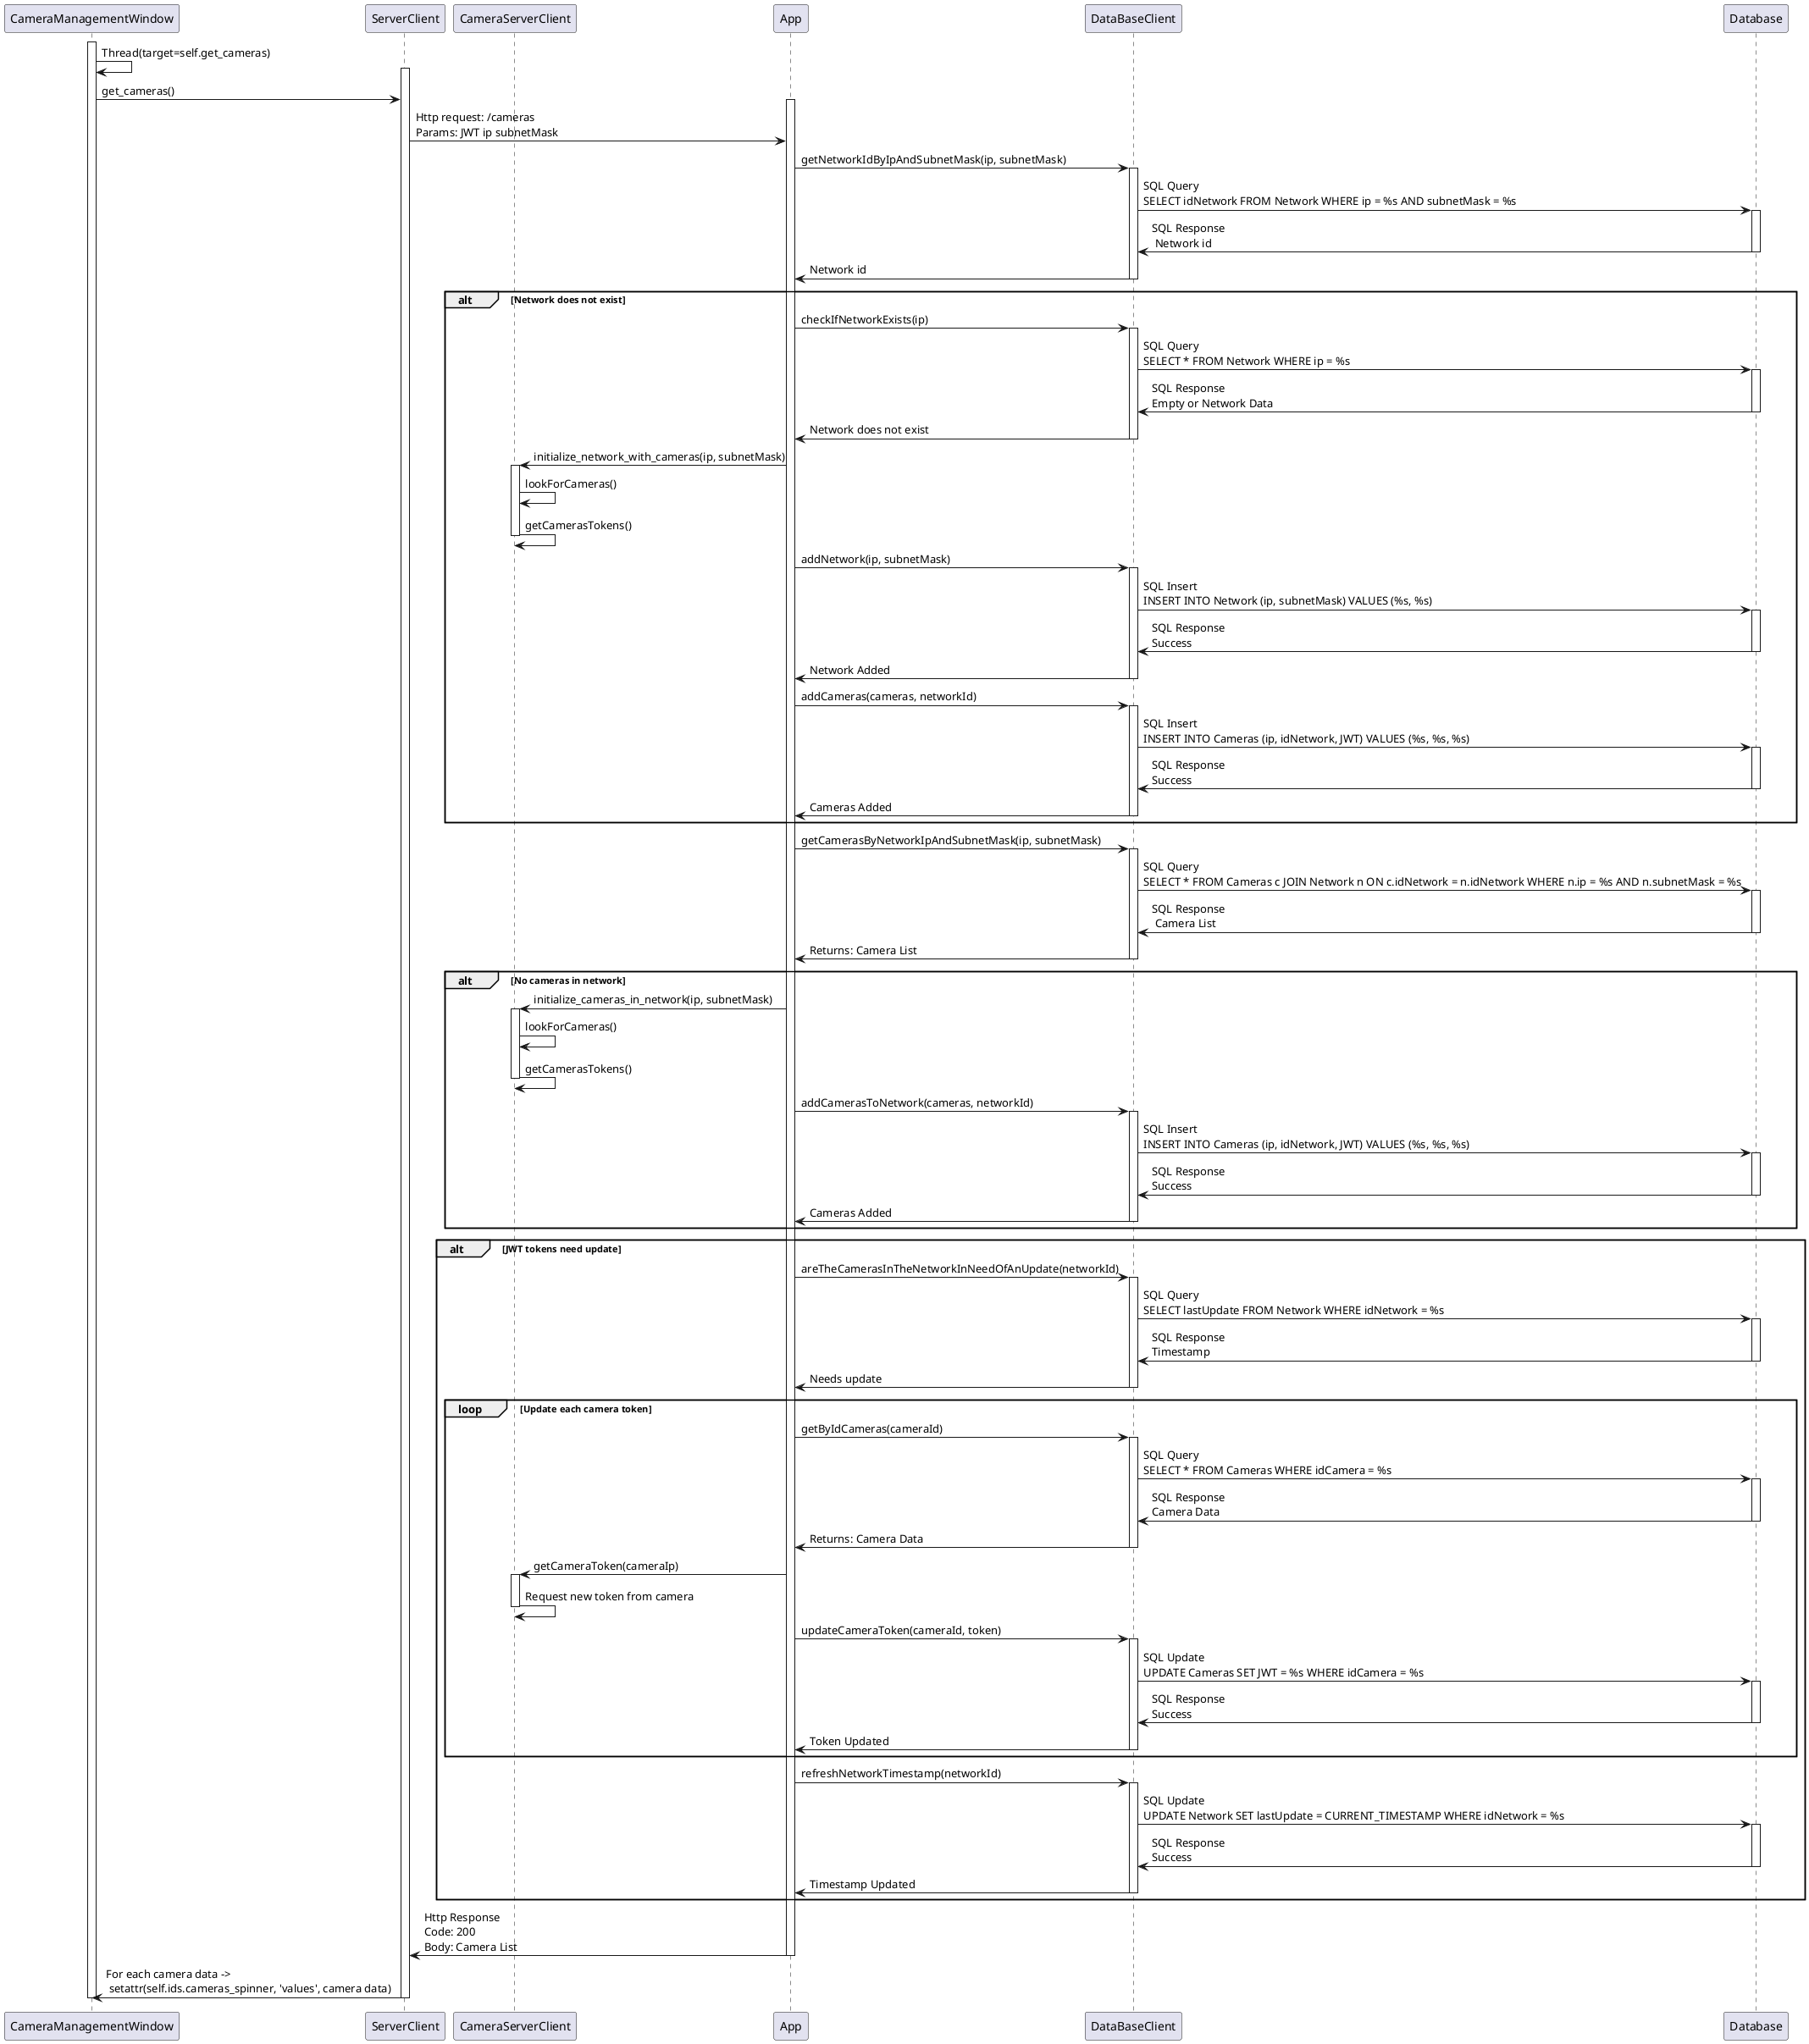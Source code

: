 @startuml

participant "CameraManagementWindow" as CMW
participant "ServerClient" as SC
participant "CameraServerClient" as CSC
participant "App"
participant "DataBaseClient" as DBC
participant "Database" as DB

activate CMW

CMW -> CMW : Thread(target=self.get_cameras)
activate SC

CMW -> SC : get_cameras()
activate App

SC -> App : Http request: /cameras\nParams: JWT ip subnetMask

App -> DBC : getNetworkIdByIpAndSubnetMask(ip, subnetMask)
activate DBC

DBC -> DB : SQL Query\nSELECT idNetwork FROM Network WHERE ip = %s AND subnetMask = %s
activate DB

DB -> DBC : SQL Response\n Network id
deactivate DB

DBC -> App : Network id
deactivate DBC

alt Network does not exist
    App -> DBC : checkIfNetworkExists(ip)
    activate DBC

    DBC -> DB : SQL Query\nSELECT * FROM Network WHERE ip = %s
    activate DB

    DB -> DBC : SQL Response\nEmpty or Network Data
    deactivate DB

    DBC -> App : Network does not exist
    deactivate DBC

    App -> CSC : initialize_network_with_cameras(ip, subnetMask)
    activate CSC

    CSC -> CSC : lookForCameras()
    CSC -> CSC : getCamerasTokens()
    deactivate CSC

    App -> DBC : addNetwork(ip, subnetMask)
    activate DBC

    DBC -> DB : SQL Insert\nINSERT INTO Network (ip, subnetMask) VALUES (%s, %s)
    activate DB

    DB -> DBC : SQL Response\nSuccess
    deactivate DB

    DBC -> App : Network Added
    deactivate DBC

    App -> DBC : addCameras(cameras, networkId)
    activate DBC

    DBC -> DB : SQL Insert\nINSERT INTO Cameras (ip, idNetwork, JWT) VALUES (%s, %s, %s)
    activate DB

    DB -> DBC : SQL Response\nSuccess
    deactivate DB

    DBC -> App : Cameras Added
    deactivate DBC
end

App -> DBC : getCamerasByNetworkIpAndSubnetMask(ip, subnetMask)
activate DBC

DBC -> DB : SQL Query\nSELECT * FROM Cameras c JOIN Network n ON c.idNetwork = n.idNetwork WHERE n.ip = %s AND n.subnetMask = %s
activate DB

DB -> DBC : SQL Response\n Camera List
deactivate DB

DBC -> App : Returns: Camera List
deactivate DBC

alt No cameras in network
    App -> CSC : initialize_cameras_in_network(ip, subnetMask)
    activate CSC

    CSC -> CSC : lookForCameras()
    CSC -> CSC : getCamerasTokens()
    deactivate CSC

    App -> DBC : addCamerasToNetwork(cameras, networkId)
    activate DBC

    DBC -> DB : SQL Insert\nINSERT INTO Cameras (ip, idNetwork, JWT) VALUES (%s, %s, %s)
    activate DB

    DB -> DBC : SQL Response\nSuccess
    deactivate DB

    DBC -> App : Cameras Added
    deactivate DBC
end

alt JWT tokens need update
    App -> DBC : areTheCamerasInTheNetworkInNeedOfAnUpdate(networkId)
    activate DBC

    DBC -> DB : SQL Query\nSELECT lastUpdate FROM Network WHERE idNetwork = %s
    activate DB

    DB -> DBC : SQL Response\nTimestamp
    deactivate DB

    DBC -> App : Needs update
    deactivate DBC

    loop Update each camera token
        App -> DBC : getByIdCameras(cameraId)
        activate DBC

        DBC -> DB : SQL Query\nSELECT * FROM Cameras WHERE idCamera = %s
        activate DB

        DB -> DBC : SQL Response\nCamera Data
        deactivate DB

        DBC -> App : Returns: Camera Data
        deactivate DBC

        App -> CSC : getCameraToken(cameraIp)
        activate CSC

        CSC -> CSC : Request new token from camera
        deactivate CSC

        App -> DBC : updateCameraToken(cameraId, token)
        activate DBC

        DBC -> DB : SQL Update\nUPDATE Cameras SET JWT = %s WHERE idCamera = %s
        activate DB

        DB -> DBC : SQL Response\nSuccess
        deactivate DB

        DBC -> App : Token Updated
        deactivate DBC
    end

    App -> DBC : refreshNetworkTimestamp(networkId)
    activate DBC

    DBC -> DB : SQL Update\nUPDATE Network SET lastUpdate = CURRENT_TIMESTAMP WHERE idNetwork = %s
    activate DB

    DB -> DBC : SQL Response\nSuccess
    deactivate DB

    DBC -> App : Timestamp Updated
    deactivate DBC
end

App -> SC : Http Response\nCode: 200\nBody: Camera List
deactivate App

SC -> CMW : For each camera data ->\n setattr(self.ids.cameras_spinner, 'values', camera data)
deactivate SC

deactivate CMW

@enduml
